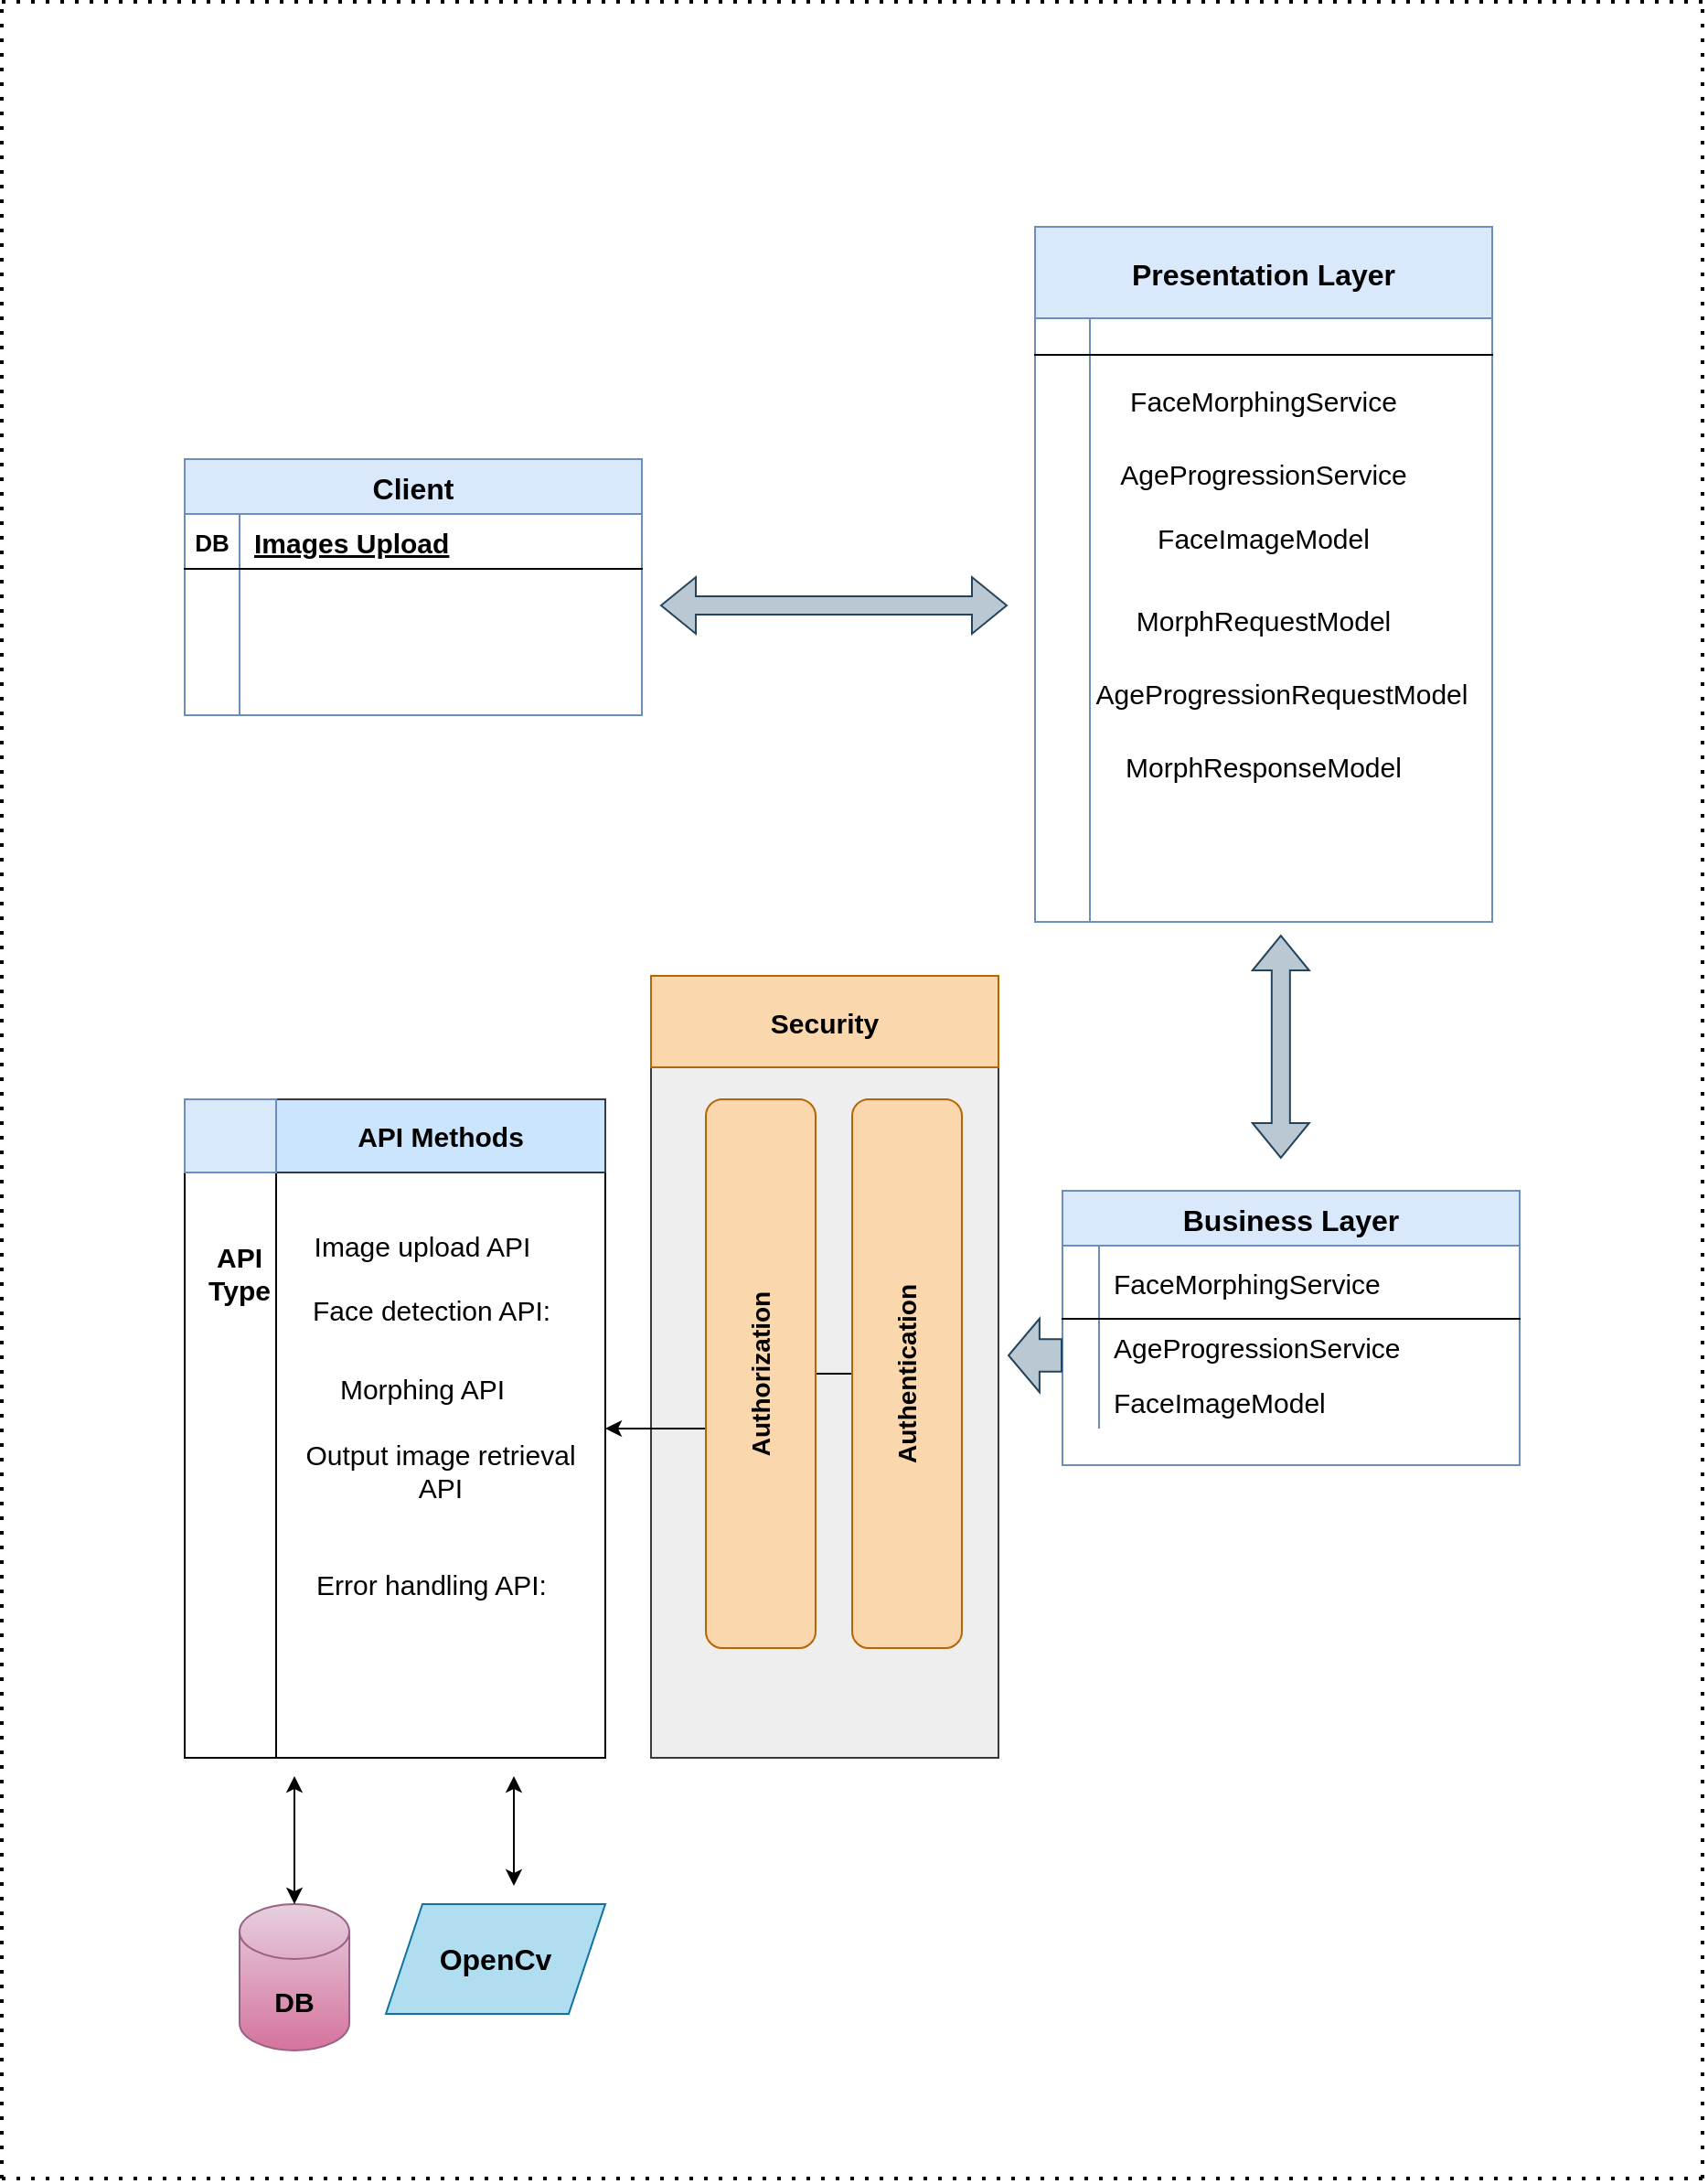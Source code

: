 <mxfile version="21.0.2" type="github">
  <diagram id="R2lEEEUBdFMjLlhIrx00" name="Page-1">
    <mxGraphModel dx="2537" dy="2011" grid="1" gridSize="10" guides="1" tooltips="1" connect="1" arrows="1" fold="1" page="1" pageScale="1" pageWidth="850" pageHeight="1100" math="0" shadow="0" extFonts="Permanent Marker^https://fonts.googleapis.com/css?family=Permanent+Marker">
      <root>
        <mxCell id="0" />
        <mxCell id="1" parent="0" />
        <mxCell id="MkkSMNq0kK9rciRN_NWv-43" value="" style="rounded=0;html=1;whiteSpace=wrap;fillColor=#eeeeee;strokeColor=#36393d;" vertex="1" parent="1">
          <mxGeometry x="305" y="332.5" width="190" height="377.5" as="geometry" />
        </mxCell>
        <mxCell id="C-vyLk0tnHw3VtMMgP7b-2" value="Business Layer" style="shape=table;startSize=30;container=1;collapsible=1;childLayout=tableLayout;fixedRows=1;rowLines=0;fontStyle=1;align=center;resizeLast=1;fillColor=#dae8fc;strokeColor=#6c8ebf;fontSize=16;" parent="1" vertex="1">
          <mxGeometry x="530" y="400" width="250" height="150" as="geometry" />
        </mxCell>
        <mxCell id="C-vyLk0tnHw3VtMMgP7b-3" value="" style="shape=partialRectangle;collapsible=0;dropTarget=0;pointerEvents=0;fillColor=none;points=[[0,0.5],[1,0.5]];portConstraint=eastwest;top=0;left=0;right=0;bottom=1;" parent="C-vyLk0tnHw3VtMMgP7b-2" vertex="1">
          <mxGeometry y="30" width="250" height="40" as="geometry" />
        </mxCell>
        <mxCell id="C-vyLk0tnHw3VtMMgP7b-4" value="" style="shape=partialRectangle;overflow=hidden;connectable=0;fillColor=none;top=0;left=0;bottom=0;right=0;fontStyle=1;" parent="C-vyLk0tnHw3VtMMgP7b-3" vertex="1">
          <mxGeometry width="20" height="40" as="geometry">
            <mxRectangle width="20" height="40" as="alternateBounds" />
          </mxGeometry>
        </mxCell>
        <mxCell id="C-vyLk0tnHw3VtMMgP7b-5" value="FaceMorphingService" style="shape=partialRectangle;overflow=hidden;connectable=0;fillColor=none;top=0;left=0;bottom=0;right=0;align=left;spacingLeft=6;fontStyle=0;fontSize=15;" parent="C-vyLk0tnHw3VtMMgP7b-3" vertex="1">
          <mxGeometry x="20" width="230" height="40" as="geometry">
            <mxRectangle width="230" height="40" as="alternateBounds" />
          </mxGeometry>
        </mxCell>
        <mxCell id="C-vyLk0tnHw3VtMMgP7b-6" value="" style="shape=partialRectangle;collapsible=0;dropTarget=0;pointerEvents=0;fillColor=none;points=[[0,0.5],[1,0.5]];portConstraint=eastwest;top=0;left=0;right=0;bottom=0;" parent="C-vyLk0tnHw3VtMMgP7b-2" vertex="1">
          <mxGeometry y="70" width="250" height="30" as="geometry" />
        </mxCell>
        <mxCell id="C-vyLk0tnHw3VtMMgP7b-7" value="" style="shape=partialRectangle;overflow=hidden;connectable=0;fillColor=none;top=0;left=0;bottom=0;right=0;" parent="C-vyLk0tnHw3VtMMgP7b-6" vertex="1">
          <mxGeometry width="20" height="30" as="geometry">
            <mxRectangle width="20" height="30" as="alternateBounds" />
          </mxGeometry>
        </mxCell>
        <mxCell id="C-vyLk0tnHw3VtMMgP7b-8" value="AgeProgressionService" style="shape=partialRectangle;overflow=hidden;connectable=0;fillColor=none;top=0;left=0;bottom=0;right=0;align=left;spacingLeft=6;fontStyle=0;fontSize=15;" parent="C-vyLk0tnHw3VtMMgP7b-6" vertex="1">
          <mxGeometry x="20" width="230" height="30" as="geometry">
            <mxRectangle width="230" height="30" as="alternateBounds" />
          </mxGeometry>
        </mxCell>
        <mxCell id="C-vyLk0tnHw3VtMMgP7b-9" value="" style="shape=partialRectangle;collapsible=0;dropTarget=0;pointerEvents=0;fillColor=none;points=[[0,0.5],[1,0.5]];portConstraint=eastwest;top=0;left=0;right=0;bottom=0;" parent="C-vyLk0tnHw3VtMMgP7b-2" vertex="1">
          <mxGeometry y="100" width="250" height="30" as="geometry" />
        </mxCell>
        <mxCell id="C-vyLk0tnHw3VtMMgP7b-10" value="" style="shape=partialRectangle;overflow=hidden;connectable=0;fillColor=none;top=0;left=0;bottom=0;right=0;" parent="C-vyLk0tnHw3VtMMgP7b-9" vertex="1">
          <mxGeometry width="20" height="30" as="geometry">
            <mxRectangle width="20" height="30" as="alternateBounds" />
          </mxGeometry>
        </mxCell>
        <mxCell id="C-vyLk0tnHw3VtMMgP7b-11" value="FaceImageModel" style="shape=partialRectangle;overflow=hidden;connectable=0;fillColor=none;top=0;left=0;bottom=0;right=0;align=left;spacingLeft=6;fontStyle=0;fontSize=15;" parent="C-vyLk0tnHw3VtMMgP7b-9" vertex="1">
          <mxGeometry x="20" width="230" height="30" as="geometry">
            <mxRectangle width="230" height="30" as="alternateBounds" />
          </mxGeometry>
        </mxCell>
        <mxCell id="C-vyLk0tnHw3VtMMgP7b-23" value="Client" style="shape=table;startSize=30;container=1;collapsible=1;childLayout=tableLayout;fixedRows=1;rowLines=0;fontStyle=1;align=center;resizeLast=1;fillColor=#dae8fc;strokeColor=#6c8ebf;fontSize=16;" parent="1" vertex="1">
          <mxGeometry x="50" width="250" height="140" as="geometry">
            <mxRectangle x="120" y="120" width="100" height="30" as="alternateBounds" />
          </mxGeometry>
        </mxCell>
        <mxCell id="C-vyLk0tnHw3VtMMgP7b-24" value="" style="shape=partialRectangle;collapsible=0;dropTarget=0;pointerEvents=0;fillColor=none;points=[[0,0.5],[1,0.5]];portConstraint=eastwest;top=0;left=0;right=0;bottom=1;" parent="C-vyLk0tnHw3VtMMgP7b-23" vertex="1">
          <mxGeometry y="30" width="250" height="30" as="geometry" />
        </mxCell>
        <mxCell id="C-vyLk0tnHw3VtMMgP7b-25" value="DB" style="shape=partialRectangle;overflow=hidden;connectable=0;fillColor=none;top=0;left=0;bottom=0;right=0;fontStyle=1;fontSize=13;" parent="C-vyLk0tnHw3VtMMgP7b-24" vertex="1">
          <mxGeometry width="30" height="30" as="geometry">
            <mxRectangle width="30" height="30" as="alternateBounds" />
          </mxGeometry>
        </mxCell>
        <mxCell id="C-vyLk0tnHw3VtMMgP7b-26" value="Images Upload" style="shape=partialRectangle;overflow=hidden;connectable=0;fillColor=none;top=0;left=0;bottom=0;right=0;align=left;spacingLeft=6;fontStyle=5;fontSize=15;" parent="C-vyLk0tnHw3VtMMgP7b-24" vertex="1">
          <mxGeometry x="30" width="220" height="30" as="geometry">
            <mxRectangle width="220" height="30" as="alternateBounds" />
          </mxGeometry>
        </mxCell>
        <mxCell id="C-vyLk0tnHw3VtMMgP7b-27" value="" style="shape=partialRectangle;collapsible=0;dropTarget=0;pointerEvents=0;fillColor=none;points=[[0,0.5],[1,0.5]];portConstraint=eastwest;top=0;left=0;right=0;bottom=0;" parent="C-vyLk0tnHw3VtMMgP7b-23" vertex="1">
          <mxGeometry y="60" width="250" height="80" as="geometry" />
        </mxCell>
        <mxCell id="C-vyLk0tnHw3VtMMgP7b-28" value="" style="shape=partialRectangle;overflow=hidden;connectable=0;fillColor=none;top=0;left=0;bottom=0;right=0;" parent="C-vyLk0tnHw3VtMMgP7b-27" vertex="1">
          <mxGeometry width="30" height="80" as="geometry">
            <mxRectangle width="30" height="80" as="alternateBounds" />
          </mxGeometry>
        </mxCell>
        <mxCell id="C-vyLk0tnHw3VtMMgP7b-29" value="" style="shape=partialRectangle;overflow=hidden;connectable=0;fillColor=none;top=0;left=0;bottom=0;right=0;align=left;spacingLeft=6;" parent="C-vyLk0tnHw3VtMMgP7b-27" vertex="1">
          <mxGeometry x="30" width="220" height="80" as="geometry">
            <mxRectangle width="220" height="80" as="alternateBounds" />
          </mxGeometry>
        </mxCell>
        <mxCell id="MkkSMNq0kK9rciRN_NWv-7" value="&lt;b&gt;&lt;font style=&quot;font-size: 15px;&quot;&gt;DB&lt;/font&gt;&lt;/b&gt;" style="shape=cylinder3;whiteSpace=wrap;html=1;boundedLbl=1;backgroundOutline=1;size=15;fillColor=#e6d0de;gradientColor=#d5739d;strokeColor=#996185;" vertex="1" parent="1">
          <mxGeometry x="80" y="790" width="60" height="80" as="geometry" />
        </mxCell>
        <mxCell id="MkkSMNq0kK9rciRN_NWv-18" value="" style="edgeStyle=orthogonalEdgeStyle;rounded=0;orthogonalLoop=1;jettySize=auto;html=1;" edge="1" parent="1" source="MkkSMNq0kK9rciRN_NWv-8" target="MkkSMNq0kK9rciRN_NWv-16">
          <mxGeometry relative="1" as="geometry" />
        </mxCell>
        <mxCell id="MkkSMNq0kK9rciRN_NWv-8" value="&lt;font style=&quot;font-size: 14px;&quot;&gt;&lt;b&gt;Authentication&lt;/b&gt;&lt;/font&gt;" style="rounded=1;whiteSpace=wrap;html=1;rotation=270;fillColor=#fad7ac;strokeColor=#b46504;" vertex="1" parent="1">
          <mxGeometry x="295" y="470" width="300" height="60" as="geometry" />
        </mxCell>
        <mxCell id="MkkSMNq0kK9rciRN_NWv-10" value="&lt;font style=&quot;font-size: 14px;&quot;&gt;&lt;b&gt;Authorization&lt;/b&gt;&lt;/font&gt;" style="rounded=1;whiteSpace=wrap;html=1;rotation=270;fillColor=#fad7ac;strokeColor=#b46504;" vertex="1" parent="1">
          <mxGeometry x="215" y="470" width="300" height="60" as="geometry" />
        </mxCell>
        <mxCell id="MkkSMNq0kK9rciRN_NWv-16" value="" style="shape=internalStorage;whiteSpace=wrap;html=1;backgroundOutline=1;dx=50;dy=40;" vertex="1" parent="1">
          <mxGeometry x="50" y="350" width="230" height="360" as="geometry" />
        </mxCell>
        <mxCell id="MkkSMNq0kK9rciRN_NWv-20" value="" style="shape=flexArrow;endArrow=classic;html=1;rounded=0;width=17.647;endSize=5.318;endWidth=21.592;fillColor=#bac8d3;strokeColor=#23445d;" edge="1" parent="1">
          <mxGeometry width="50" height="50" relative="1" as="geometry">
            <mxPoint x="530" y="490" as="sourcePoint" />
            <mxPoint x="500" y="490" as="targetPoint" />
          </mxGeometry>
        </mxCell>
        <mxCell id="MkkSMNq0kK9rciRN_NWv-21" value="&lt;font style=&quot;font-size: 15px;&quot;&gt;Face detection API:&lt;/font&gt;" style="text;html=1;strokeColor=none;fillColor=none;align=center;verticalAlign=middle;whiteSpace=wrap;rounded=0;fontSize=14;" vertex="1" parent="1">
          <mxGeometry x="110" y="450" width="150" height="30" as="geometry" />
        </mxCell>
        <mxCell id="MkkSMNq0kK9rciRN_NWv-22" value="&lt;font style=&quot;font-size: 15px;&quot;&gt;Image upload API&lt;/font&gt;" style="text;html=1;strokeColor=none;fillColor=none;align=center;verticalAlign=middle;whiteSpace=wrap;rounded=0;" vertex="1" parent="1">
          <mxGeometry x="100" y="410" width="160" height="40" as="geometry" />
        </mxCell>
        <mxCell id="MkkSMNq0kK9rciRN_NWv-23" value="&lt;font style=&quot;font-size: 15px;&quot;&gt;Morphing API&lt;/font&gt;" style="text;html=1;strokeColor=none;fillColor=none;align=center;verticalAlign=middle;whiteSpace=wrap;rounded=0;" vertex="1" parent="1">
          <mxGeometry x="110" y="485" width="140" height="45" as="geometry" />
        </mxCell>
        <mxCell id="MkkSMNq0kK9rciRN_NWv-24" value="&lt;font style=&quot;font-size: 15px;&quot;&gt;Output image retrieval API&lt;/font&gt;" style="text;html=1;strokeColor=none;fillColor=none;align=center;verticalAlign=middle;whiteSpace=wrap;rounded=0;" vertex="1" parent="1">
          <mxGeometry x="110" y="535" width="160" height="35" as="geometry" />
        </mxCell>
        <mxCell id="MkkSMNq0kK9rciRN_NWv-25" value="&lt;font style=&quot;font-size: 15px;&quot;&gt;Error handling API:&lt;/font&gt;" style="text;html=1;strokeColor=none;fillColor=none;align=center;verticalAlign=middle;whiteSpace=wrap;rounded=0;" vertex="1" parent="1">
          <mxGeometry x="100" y="600" width="170" height="30" as="geometry" />
        </mxCell>
        <mxCell id="MkkSMNq0kK9rciRN_NWv-26" value="" style="shape=flexArrow;endArrow=classic;startArrow=classic;html=1;rounded=0;fillColor=#bac8d3;strokeColor=#23445d;" edge="1" parent="1">
          <mxGeometry width="100" height="100" relative="1" as="geometry">
            <mxPoint x="310" y="80" as="sourcePoint" />
            <mxPoint x="500" y="80" as="targetPoint" />
          </mxGeometry>
        </mxCell>
        <mxCell id="MkkSMNq0kK9rciRN_NWv-28" value="&lt;b&gt;&lt;font style=&quot;font-size: 15px;&quot;&gt;API Methods&lt;/font&gt;&lt;/b&gt;" style="text;html=1;strokeColor=#36393d;fillColor=#cce5ff;align=center;verticalAlign=middle;whiteSpace=wrap;rounded=0;" vertex="1" parent="1">
          <mxGeometry x="100" y="350" width="180" height="40" as="geometry" />
        </mxCell>
        <mxCell id="MkkSMNq0kK9rciRN_NWv-29" value="&lt;font style=&quot;font-size: 15px;&quot;&gt;&lt;b&gt;API &lt;br&gt;Type&lt;/b&gt;&lt;/font&gt;" style="text;html=1;strokeColor=none;fillColor=none;align=center;verticalAlign=middle;whiteSpace=wrap;rounded=0;" vertex="1" parent="1">
          <mxGeometry x="50" y="420" width="60" height="50" as="geometry" />
        </mxCell>
        <mxCell id="MkkSMNq0kK9rciRN_NWv-44" value="&lt;b&gt;&lt;font style=&quot;font-size: 15px;&quot;&gt;Security&lt;/font&gt;&lt;/b&gt;" style="text;html=1;strokeColor=#b46504;fillColor=#fad7ac;align=center;verticalAlign=middle;whiteSpace=wrap;rounded=0;" vertex="1" parent="1">
          <mxGeometry x="305" y="282.5" width="190" height="50" as="geometry" />
        </mxCell>
        <mxCell id="MkkSMNq0kK9rciRN_NWv-45" value="&lt;font style=&quot;font-size: 16px;&quot;&gt;&lt;b&gt;OpenCv&lt;/b&gt;&lt;/font&gt;" style="shape=parallelogram;perimeter=parallelogramPerimeter;whiteSpace=wrap;html=1;fixedSize=1;fillColor=#b1ddf0;strokeColor=#10739e;" vertex="1" parent="1">
          <mxGeometry x="160" y="790" width="120" height="60" as="geometry" />
        </mxCell>
        <mxCell id="MkkSMNq0kK9rciRN_NWv-47" value="" style="endArrow=classic;startArrow=classic;html=1;rounded=0;" edge="1" parent="1">
          <mxGeometry width="50" height="50" relative="1" as="geometry">
            <mxPoint x="230" y="780" as="sourcePoint" />
            <mxPoint x="230" y="720" as="targetPoint" />
          </mxGeometry>
        </mxCell>
        <mxCell id="MkkSMNq0kK9rciRN_NWv-49" value="" style="endArrow=classic;startArrow=classic;html=1;rounded=0;" edge="1" parent="1">
          <mxGeometry width="50" height="50" relative="1" as="geometry">
            <mxPoint x="110" y="790" as="sourcePoint" />
            <mxPoint x="110" y="720" as="targetPoint" />
          </mxGeometry>
        </mxCell>
        <mxCell id="MkkSMNq0kK9rciRN_NWv-50" value="" style="text;html=1;strokeColor=#6c8ebf;fillColor=#dae8fc;align=center;verticalAlign=middle;whiteSpace=wrap;rounded=0;" vertex="1" parent="1">
          <mxGeometry x="50" y="350" width="50" height="40" as="geometry" />
        </mxCell>
        <mxCell id="MkkSMNq0kK9rciRN_NWv-51" value="Presentation Layer" style="shape=table;startSize=50;container=1;collapsible=1;childLayout=tableLayout;fixedRows=1;rowLines=0;fontStyle=1;align=center;resizeLast=1;labelBackgroundColor=none;fillColor=#dae8fc;strokeColor=#6c8ebf;fontSize=16;" vertex="1" parent="1">
          <mxGeometry x="515" y="-127" width="250" height="380" as="geometry" />
        </mxCell>
        <mxCell id="MkkSMNq0kK9rciRN_NWv-52" value="" style="shape=partialRectangle;collapsible=0;dropTarget=0;pointerEvents=0;fillColor=none;points=[[0,0.5],[1,0.5]];portConstraint=eastwest;top=0;left=0;right=0;bottom=1;" vertex="1" parent="MkkSMNq0kK9rciRN_NWv-51">
          <mxGeometry y="50" width="250" height="20" as="geometry" />
        </mxCell>
        <mxCell id="MkkSMNq0kK9rciRN_NWv-53" value="" style="shape=partialRectangle;overflow=hidden;connectable=0;fillColor=none;top=0;left=0;bottom=0;right=0;fontStyle=1;" vertex="1" parent="MkkSMNq0kK9rciRN_NWv-52">
          <mxGeometry width="30" height="20" as="geometry">
            <mxRectangle width="30" height="20" as="alternateBounds" />
          </mxGeometry>
        </mxCell>
        <mxCell id="MkkSMNq0kK9rciRN_NWv-54" value="" style="shape=partialRectangle;overflow=hidden;connectable=0;fillColor=none;top=0;left=0;bottom=0;right=0;align=left;spacingLeft=6;fontStyle=5;" vertex="1" parent="MkkSMNq0kK9rciRN_NWv-52">
          <mxGeometry x="30" width="220" height="20" as="geometry">
            <mxRectangle width="220" height="20" as="alternateBounds" />
          </mxGeometry>
        </mxCell>
        <mxCell id="MkkSMNq0kK9rciRN_NWv-55" value="" style="shape=partialRectangle;collapsible=0;dropTarget=0;pointerEvents=0;fillColor=none;points=[[0,0.5],[1,0.5]];portConstraint=eastwest;top=0;left=0;right=0;bottom=0;" vertex="1" parent="MkkSMNq0kK9rciRN_NWv-51">
          <mxGeometry y="70" width="250" height="30" as="geometry" />
        </mxCell>
        <mxCell id="MkkSMNq0kK9rciRN_NWv-56" value="" style="shape=partialRectangle;overflow=hidden;connectable=0;fillColor=none;top=0;left=0;bottom=0;right=0;" vertex="1" parent="MkkSMNq0kK9rciRN_NWv-55">
          <mxGeometry width="30" height="30" as="geometry">
            <mxRectangle width="30" height="30" as="alternateBounds" />
          </mxGeometry>
        </mxCell>
        <mxCell id="MkkSMNq0kK9rciRN_NWv-57" value="" style="shape=partialRectangle;overflow=hidden;connectable=0;fillColor=none;top=0;left=0;bottom=0;right=0;align=left;spacingLeft=6;" vertex="1" parent="MkkSMNq0kK9rciRN_NWv-55">
          <mxGeometry x="30" width="220" height="30" as="geometry">
            <mxRectangle width="220" height="30" as="alternateBounds" />
          </mxGeometry>
        </mxCell>
        <mxCell id="MkkSMNq0kK9rciRN_NWv-58" value="" style="shape=partialRectangle;collapsible=0;dropTarget=0;pointerEvents=0;fillColor=none;points=[[0,0.5],[1,0.5]];portConstraint=eastwest;top=0;left=0;right=0;bottom=0;" vertex="1" parent="MkkSMNq0kK9rciRN_NWv-51">
          <mxGeometry y="100" width="250" height="140" as="geometry" />
        </mxCell>
        <mxCell id="MkkSMNq0kK9rciRN_NWv-59" value="" style="shape=partialRectangle;overflow=hidden;connectable=0;fillColor=none;top=0;left=0;bottom=0;right=0;" vertex="1" parent="MkkSMNq0kK9rciRN_NWv-58">
          <mxGeometry width="30" height="140" as="geometry">
            <mxRectangle width="30" height="140" as="alternateBounds" />
          </mxGeometry>
        </mxCell>
        <mxCell id="MkkSMNq0kK9rciRN_NWv-60" value="" style="shape=partialRectangle;overflow=hidden;connectable=0;fillColor=none;top=0;left=0;bottom=0;right=0;align=left;spacingLeft=6;" vertex="1" parent="MkkSMNq0kK9rciRN_NWv-58">
          <mxGeometry x="30" width="220" height="140" as="geometry">
            <mxRectangle width="220" height="140" as="alternateBounds" />
          </mxGeometry>
        </mxCell>
        <mxCell id="MkkSMNq0kK9rciRN_NWv-61" value="" style="shape=partialRectangle;collapsible=0;dropTarget=0;pointerEvents=0;fillColor=none;points=[[0,0.5],[1,0.5]];portConstraint=eastwest;top=0;left=0;right=0;bottom=0;" vertex="1" parent="MkkSMNq0kK9rciRN_NWv-51">
          <mxGeometry y="240" width="250" height="140" as="geometry" />
        </mxCell>
        <mxCell id="MkkSMNq0kK9rciRN_NWv-62" value="" style="shape=partialRectangle;overflow=hidden;connectable=0;fillColor=none;top=0;left=0;bottom=0;right=0;" vertex="1" parent="MkkSMNq0kK9rciRN_NWv-61">
          <mxGeometry width="30" height="140" as="geometry">
            <mxRectangle width="30" height="140" as="alternateBounds" />
          </mxGeometry>
        </mxCell>
        <mxCell id="MkkSMNq0kK9rciRN_NWv-63" value="" style="shape=partialRectangle;overflow=hidden;connectable=0;fillColor=none;top=0;left=0;bottom=0;right=0;align=left;spacingLeft=6;" vertex="1" parent="MkkSMNq0kK9rciRN_NWv-61">
          <mxGeometry x="30" width="220" height="140" as="geometry">
            <mxRectangle width="220" height="140" as="alternateBounds" />
          </mxGeometry>
        </mxCell>
        <mxCell id="MkkSMNq0kK9rciRN_NWv-64" value="&lt;font style=&quot;font-size: 15px;&quot;&gt;FaceMorphingService&lt;/font&gt;" style="text;html=1;strokeColor=none;fillColor=none;align=center;verticalAlign=middle;whiteSpace=wrap;rounded=0;" vertex="1" parent="1">
          <mxGeometry x="540" y="-47" width="200" height="30" as="geometry" />
        </mxCell>
        <mxCell id="MkkSMNq0kK9rciRN_NWv-65" value="&lt;font style=&quot;font-size: 15px;&quot;&gt;MorphResponseModel&lt;/font&gt;" style="text;html=1;strokeColor=none;fillColor=none;align=center;verticalAlign=middle;whiteSpace=wrap;rounded=0;" vertex="1" parent="1">
          <mxGeometry x="530" y="153" width="220" height="30" as="geometry" />
        </mxCell>
        <mxCell id="MkkSMNq0kK9rciRN_NWv-66" value="&lt;font style=&quot;font-size: 15px;&quot;&gt;AgeProgressionRequestModel&lt;/font&gt;" style="text;html=1;strokeColor=none;fillColor=none;align=center;verticalAlign=middle;whiteSpace=wrap;rounded=0;" vertex="1" parent="1">
          <mxGeometry x="550" y="113" width="200" height="30" as="geometry" />
        </mxCell>
        <mxCell id="MkkSMNq0kK9rciRN_NWv-67" value="&lt;font style=&quot;font-size: 15px;&quot;&gt;MorphRequestModel&lt;/font&gt;" style="text;html=1;strokeColor=none;fillColor=none;align=center;verticalAlign=middle;whiteSpace=wrap;rounded=0;" vertex="1" parent="1">
          <mxGeometry x="530" y="73" width="220" height="30" as="geometry" />
        </mxCell>
        <mxCell id="MkkSMNq0kK9rciRN_NWv-68" value="&lt;font style=&quot;font-size: 15px;&quot;&gt;FaceImageModel&lt;/font&gt;" style="text;html=1;strokeColor=none;fillColor=none;align=center;verticalAlign=middle;whiteSpace=wrap;rounded=0;" vertex="1" parent="1">
          <mxGeometry x="540" y="28" width="200" height="30" as="geometry" />
        </mxCell>
        <mxCell id="MkkSMNq0kK9rciRN_NWv-69" value="&lt;font style=&quot;font-size: 15px;&quot;&gt;AgeProgressionService&lt;/font&gt;" style="text;html=1;strokeColor=none;fillColor=none;align=center;verticalAlign=middle;whiteSpace=wrap;rounded=0;" vertex="1" parent="1">
          <mxGeometry x="540" y="-7" width="200" height="30" as="geometry" />
        </mxCell>
        <mxCell id="MkkSMNq0kK9rciRN_NWv-70" value="" style="shape=flexArrow;endArrow=classic;startArrow=classic;html=1;rounded=0;fillColor=#bac8d3;strokeColor=#23445d;" edge="1" parent="1">
          <mxGeometry width="100" height="100" relative="1" as="geometry">
            <mxPoint x="649.41" y="382.5" as="sourcePoint" />
            <mxPoint x="649.41" y="260" as="targetPoint" />
          </mxGeometry>
        </mxCell>
        <mxCell id="MkkSMNq0kK9rciRN_NWv-73" value="" style="endArrow=none;dashed=1;html=1;dashPattern=1 3;strokeWidth=2;rounded=0;" edge="1" parent="1">
          <mxGeometry width="50" height="50" relative="1" as="geometry">
            <mxPoint x="-50" y="940" as="sourcePoint" />
            <mxPoint x="-50" y="-250" as="targetPoint" />
          </mxGeometry>
        </mxCell>
        <mxCell id="MkkSMNq0kK9rciRN_NWv-74" value="" style="endArrow=none;dashed=1;html=1;dashPattern=1 3;strokeWidth=2;rounded=0;" edge="1" parent="1">
          <mxGeometry width="50" height="50" relative="1" as="geometry">
            <mxPoint x="-50" y="940" as="sourcePoint" />
            <mxPoint x="880" y="940" as="targetPoint" />
          </mxGeometry>
        </mxCell>
        <mxCell id="MkkSMNq0kK9rciRN_NWv-75" value="" style="endArrow=none;dashed=1;html=1;dashPattern=1 3;strokeWidth=2;rounded=0;" edge="1" parent="1">
          <mxGeometry width="50" height="50" relative="1" as="geometry">
            <mxPoint x="-50" y="-250" as="sourcePoint" />
            <mxPoint x="880" y="-250" as="targetPoint" />
            <Array as="points" />
          </mxGeometry>
        </mxCell>
        <mxCell id="MkkSMNq0kK9rciRN_NWv-76" value="" style="endArrow=none;dashed=1;html=1;dashPattern=1 3;strokeWidth=2;rounded=0;" edge="1" parent="1">
          <mxGeometry width="50" height="50" relative="1" as="geometry">
            <mxPoint x="880" y="940" as="sourcePoint" />
            <mxPoint x="880" y="-250" as="targetPoint" />
          </mxGeometry>
        </mxCell>
      </root>
    </mxGraphModel>
  </diagram>
</mxfile>
